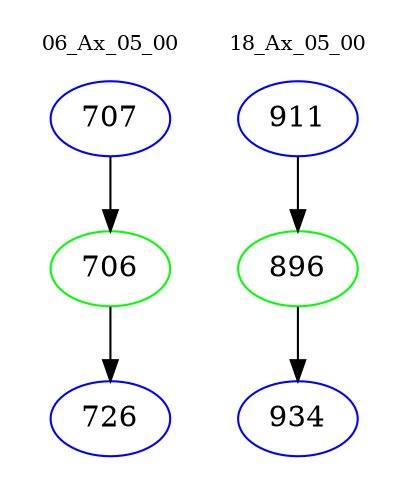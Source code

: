 digraph{
subgraph cluster_0 {
color = white
label = "06_Ax_05_00";
fontsize=10;
T0_707 [label="707", color="blue"]
T0_707 -> T0_706 [color="black"]
T0_706 [label="706", color="green"]
T0_706 -> T0_726 [color="black"]
T0_726 [label="726", color="blue"]
}
subgraph cluster_1 {
color = white
label = "18_Ax_05_00";
fontsize=10;
T1_911 [label="911", color="blue"]
T1_911 -> T1_896 [color="black"]
T1_896 [label="896", color="green"]
T1_896 -> T1_934 [color="black"]
T1_934 [label="934", color="blue"]
}
}
